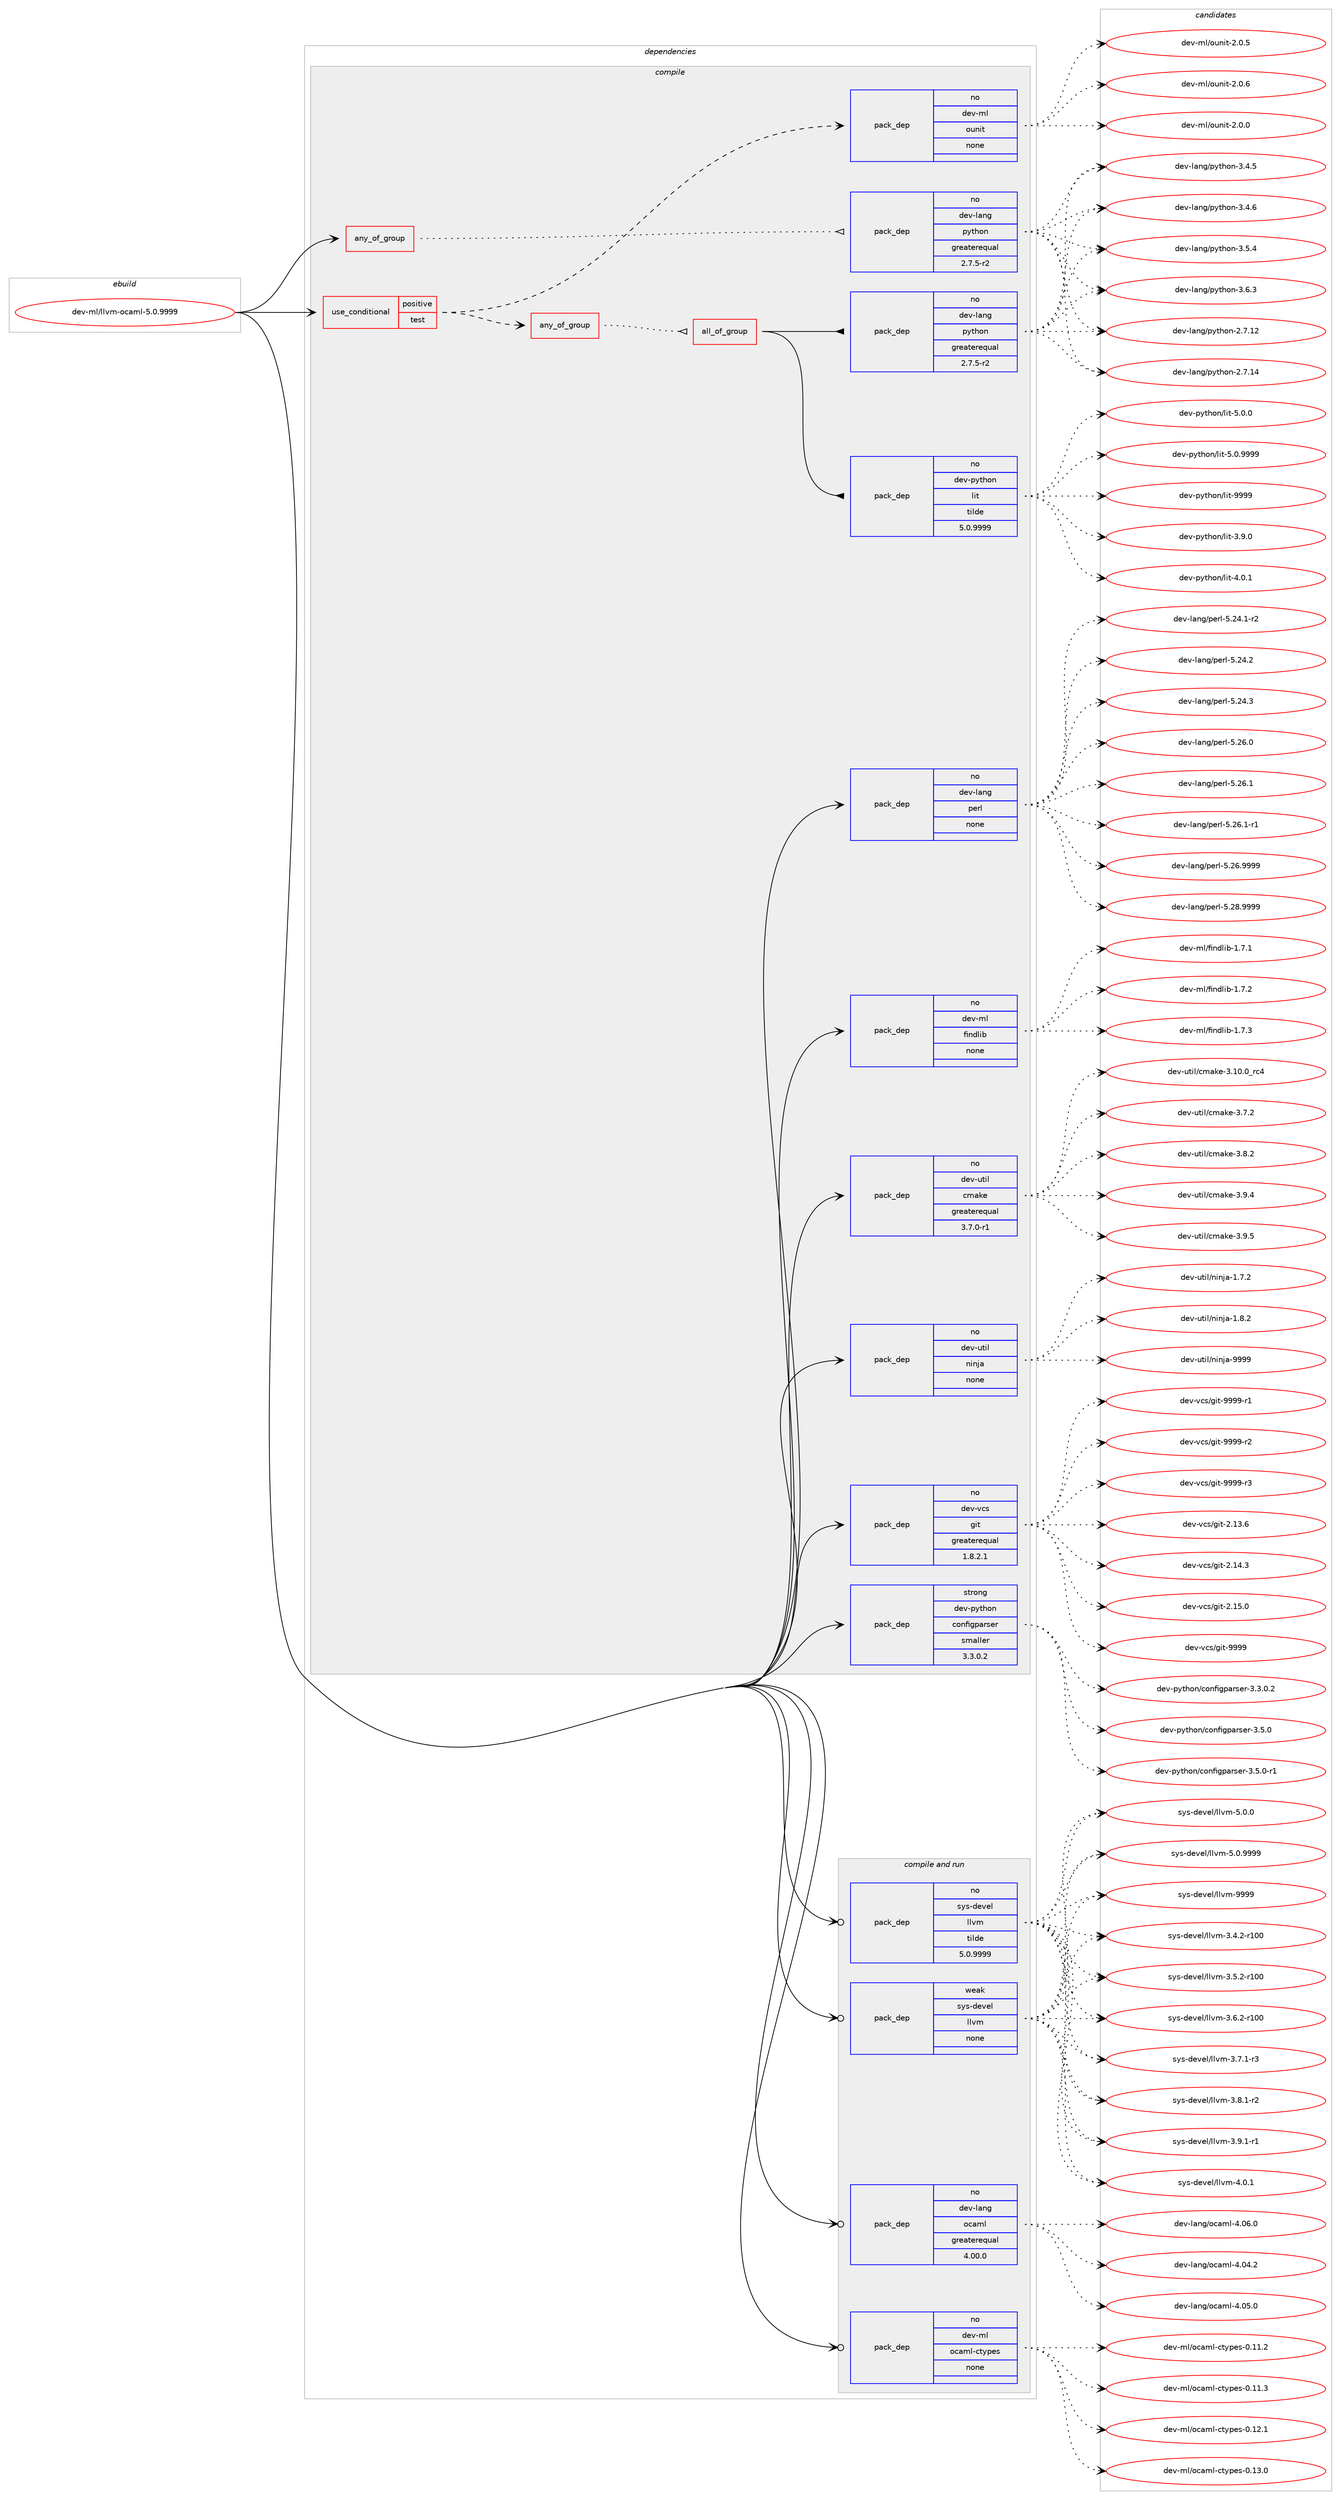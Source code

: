 digraph prolog {

# *************
# Graph options
# *************

newrank=true;
concentrate=true;
compound=true;
graph [rankdir=LR,fontname=Helvetica,fontsize=10,ranksep=1.5];#, ranksep=2.5, nodesep=0.2];
edge  [arrowhead=vee];
node  [fontname=Helvetica,fontsize=10];

# **********
# The ebuild
# **********

subgraph cluster_leftcol {
color=gray;
rank=same;
label=<<i>ebuild</i>>;
id [label="dev-ml/llvm-ocaml-5.0.9999", color=red, width=4, href="../dev-ml/llvm-ocaml-5.0.9999.svg"];
}

# ****************
# The dependencies
# ****************

subgraph cluster_midcol {
color=gray;
label=<<i>dependencies</i>>;
subgraph cluster_compile {
fillcolor="#eeeeee";
style=filled;
label=<<i>compile</i>>;
subgraph any3600 {
dependency122711 [label=<<TABLE BORDER="0" CELLBORDER="1" CELLSPACING="0" CELLPADDING="4"><TR><TD CELLPADDING="10">any_of_group</TD></TR></TABLE>>, shape=none, color=red];subgraph pack92567 {
dependency122712 [label=<<TABLE BORDER="0" CELLBORDER="1" CELLSPACING="0" CELLPADDING="4" WIDTH="220"><TR><TD ROWSPAN="6" CELLPADDING="30">pack_dep</TD></TR><TR><TD WIDTH="110">no</TD></TR><TR><TD>dev-lang</TD></TR><TR><TD>python</TD></TR><TR><TD>greaterequal</TD></TR><TR><TD>2.7.5-r2</TD></TR></TABLE>>, shape=none, color=blue];
}
dependency122711:e -> dependency122712:w [weight=20,style="dotted",arrowhead="oinv"];
}
id:e -> dependency122711:w [weight=20,style="solid",arrowhead="vee"];
subgraph cond26510 {
dependency122713 [label=<<TABLE BORDER="0" CELLBORDER="1" CELLSPACING="0" CELLPADDING="4"><TR><TD ROWSPAN="3" CELLPADDING="10">use_conditional</TD></TR><TR><TD>positive</TD></TR><TR><TD>test</TD></TR></TABLE>>, shape=none, color=red];
subgraph pack92568 {
dependency122714 [label=<<TABLE BORDER="0" CELLBORDER="1" CELLSPACING="0" CELLPADDING="4" WIDTH="220"><TR><TD ROWSPAN="6" CELLPADDING="30">pack_dep</TD></TR><TR><TD WIDTH="110">no</TD></TR><TR><TD>dev-ml</TD></TR><TR><TD>ounit</TD></TR><TR><TD>none</TD></TR><TR><TD></TD></TR></TABLE>>, shape=none, color=blue];
}
dependency122713:e -> dependency122714:w [weight=20,style="dashed",arrowhead="vee"];
subgraph any3601 {
dependency122715 [label=<<TABLE BORDER="0" CELLBORDER="1" CELLSPACING="0" CELLPADDING="4"><TR><TD CELLPADDING="10">any_of_group</TD></TR></TABLE>>, shape=none, color=red];subgraph all37 {
dependency122716 [label=<<TABLE BORDER="0" CELLBORDER="1" CELLSPACING="0" CELLPADDING="4"><TR><TD CELLPADDING="10">all_of_group</TD></TR></TABLE>>, shape=none, color=red];subgraph pack92569 {
dependency122717 [label=<<TABLE BORDER="0" CELLBORDER="1" CELLSPACING="0" CELLPADDING="4" WIDTH="220"><TR><TD ROWSPAN="6" CELLPADDING="30">pack_dep</TD></TR><TR><TD WIDTH="110">no</TD></TR><TR><TD>dev-lang</TD></TR><TR><TD>python</TD></TR><TR><TD>greaterequal</TD></TR><TR><TD>2.7.5-r2</TD></TR></TABLE>>, shape=none, color=blue];
}
dependency122716:e -> dependency122717:w [weight=20,style="solid",arrowhead="inv"];
subgraph pack92570 {
dependency122718 [label=<<TABLE BORDER="0" CELLBORDER="1" CELLSPACING="0" CELLPADDING="4" WIDTH="220"><TR><TD ROWSPAN="6" CELLPADDING="30">pack_dep</TD></TR><TR><TD WIDTH="110">no</TD></TR><TR><TD>dev-python</TD></TR><TR><TD>lit</TD></TR><TR><TD>tilde</TD></TR><TR><TD>5.0.9999</TD></TR></TABLE>>, shape=none, color=blue];
}
dependency122716:e -> dependency122718:w [weight=20,style="solid",arrowhead="inv"];
}
dependency122715:e -> dependency122716:w [weight=20,style="dotted",arrowhead="oinv"];
}
dependency122713:e -> dependency122715:w [weight=20,style="dashed",arrowhead="vee"];
}
id:e -> dependency122713:w [weight=20,style="solid",arrowhead="vee"];
subgraph pack92571 {
dependency122719 [label=<<TABLE BORDER="0" CELLBORDER="1" CELLSPACING="0" CELLPADDING="4" WIDTH="220"><TR><TD ROWSPAN="6" CELLPADDING="30">pack_dep</TD></TR><TR><TD WIDTH="110">no</TD></TR><TR><TD>dev-lang</TD></TR><TR><TD>perl</TD></TR><TR><TD>none</TD></TR><TR><TD></TD></TR></TABLE>>, shape=none, color=blue];
}
id:e -> dependency122719:w [weight=20,style="solid",arrowhead="vee"];
subgraph pack92572 {
dependency122720 [label=<<TABLE BORDER="0" CELLBORDER="1" CELLSPACING="0" CELLPADDING="4" WIDTH="220"><TR><TD ROWSPAN="6" CELLPADDING="30">pack_dep</TD></TR><TR><TD WIDTH="110">no</TD></TR><TR><TD>dev-ml</TD></TR><TR><TD>findlib</TD></TR><TR><TD>none</TD></TR><TR><TD></TD></TR></TABLE>>, shape=none, color=blue];
}
id:e -> dependency122720:w [weight=20,style="solid",arrowhead="vee"];
subgraph pack92573 {
dependency122721 [label=<<TABLE BORDER="0" CELLBORDER="1" CELLSPACING="0" CELLPADDING="4" WIDTH="220"><TR><TD ROWSPAN="6" CELLPADDING="30">pack_dep</TD></TR><TR><TD WIDTH="110">no</TD></TR><TR><TD>dev-util</TD></TR><TR><TD>cmake</TD></TR><TR><TD>greaterequal</TD></TR><TR><TD>3.7.0-r1</TD></TR></TABLE>>, shape=none, color=blue];
}
id:e -> dependency122721:w [weight=20,style="solid",arrowhead="vee"];
subgraph pack92574 {
dependency122722 [label=<<TABLE BORDER="0" CELLBORDER="1" CELLSPACING="0" CELLPADDING="4" WIDTH="220"><TR><TD ROWSPAN="6" CELLPADDING="30">pack_dep</TD></TR><TR><TD WIDTH="110">no</TD></TR><TR><TD>dev-util</TD></TR><TR><TD>ninja</TD></TR><TR><TD>none</TD></TR><TR><TD></TD></TR></TABLE>>, shape=none, color=blue];
}
id:e -> dependency122722:w [weight=20,style="solid",arrowhead="vee"];
subgraph pack92575 {
dependency122723 [label=<<TABLE BORDER="0" CELLBORDER="1" CELLSPACING="0" CELLPADDING="4" WIDTH="220"><TR><TD ROWSPAN="6" CELLPADDING="30">pack_dep</TD></TR><TR><TD WIDTH="110">no</TD></TR><TR><TD>dev-vcs</TD></TR><TR><TD>git</TD></TR><TR><TD>greaterequal</TD></TR><TR><TD>1.8.2.1</TD></TR></TABLE>>, shape=none, color=blue];
}
id:e -> dependency122723:w [weight=20,style="solid",arrowhead="vee"];
subgraph pack92576 {
dependency122724 [label=<<TABLE BORDER="0" CELLBORDER="1" CELLSPACING="0" CELLPADDING="4" WIDTH="220"><TR><TD ROWSPAN="6" CELLPADDING="30">pack_dep</TD></TR><TR><TD WIDTH="110">strong</TD></TR><TR><TD>dev-python</TD></TR><TR><TD>configparser</TD></TR><TR><TD>smaller</TD></TR><TR><TD>3.3.0.2</TD></TR></TABLE>>, shape=none, color=blue];
}
id:e -> dependency122724:w [weight=20,style="solid",arrowhead="vee"];
}
subgraph cluster_compileandrun {
fillcolor="#eeeeee";
style=filled;
label=<<i>compile and run</i>>;
subgraph pack92577 {
dependency122725 [label=<<TABLE BORDER="0" CELLBORDER="1" CELLSPACING="0" CELLPADDING="4" WIDTH="220"><TR><TD ROWSPAN="6" CELLPADDING="30">pack_dep</TD></TR><TR><TD WIDTH="110">no</TD></TR><TR><TD>dev-lang</TD></TR><TR><TD>ocaml</TD></TR><TR><TD>greaterequal</TD></TR><TR><TD>4.00.0</TD></TR></TABLE>>, shape=none, color=blue];
}
id:e -> dependency122725:w [weight=20,style="solid",arrowhead="odotvee"];
subgraph pack92578 {
dependency122726 [label=<<TABLE BORDER="0" CELLBORDER="1" CELLSPACING="0" CELLPADDING="4" WIDTH="220"><TR><TD ROWSPAN="6" CELLPADDING="30">pack_dep</TD></TR><TR><TD WIDTH="110">no</TD></TR><TR><TD>dev-ml</TD></TR><TR><TD>ocaml-ctypes</TD></TR><TR><TD>none</TD></TR><TR><TD></TD></TR></TABLE>>, shape=none, color=blue];
}
id:e -> dependency122726:w [weight=20,style="solid",arrowhead="odotvee"];
subgraph pack92579 {
dependency122727 [label=<<TABLE BORDER="0" CELLBORDER="1" CELLSPACING="0" CELLPADDING="4" WIDTH="220"><TR><TD ROWSPAN="6" CELLPADDING="30">pack_dep</TD></TR><TR><TD WIDTH="110">no</TD></TR><TR><TD>sys-devel</TD></TR><TR><TD>llvm</TD></TR><TR><TD>tilde</TD></TR><TR><TD>5.0.9999</TD></TR></TABLE>>, shape=none, color=blue];
}
id:e -> dependency122727:w [weight=20,style="solid",arrowhead="odotvee"];
subgraph pack92580 {
dependency122728 [label=<<TABLE BORDER="0" CELLBORDER="1" CELLSPACING="0" CELLPADDING="4" WIDTH="220"><TR><TD ROWSPAN="6" CELLPADDING="30">pack_dep</TD></TR><TR><TD WIDTH="110">weak</TD></TR><TR><TD>sys-devel</TD></TR><TR><TD>llvm</TD></TR><TR><TD>none</TD></TR><TR><TD></TD></TR></TABLE>>, shape=none, color=blue];
}
id:e -> dependency122728:w [weight=20,style="solid",arrowhead="odotvee"];
}
subgraph cluster_run {
fillcolor="#eeeeee";
style=filled;
label=<<i>run</i>>;
}
}

# **************
# The candidates
# **************

subgraph cluster_choices {
rank=same;
color=gray;
label=<<i>candidates</i>>;

subgraph choice92567 {
color=black;
nodesep=1;
choice10010111845108971101034711212111610411111045504655464950 [label="dev-lang/python-2.7.12", color=red, width=4,href="../dev-lang/python-2.7.12.svg"];
choice10010111845108971101034711212111610411111045504655464952 [label="dev-lang/python-2.7.14", color=red, width=4,href="../dev-lang/python-2.7.14.svg"];
choice100101118451089711010347112121116104111110455146524653 [label="dev-lang/python-3.4.5", color=red, width=4,href="../dev-lang/python-3.4.5.svg"];
choice100101118451089711010347112121116104111110455146524654 [label="dev-lang/python-3.4.6", color=red, width=4,href="../dev-lang/python-3.4.6.svg"];
choice100101118451089711010347112121116104111110455146534652 [label="dev-lang/python-3.5.4", color=red, width=4,href="../dev-lang/python-3.5.4.svg"];
choice100101118451089711010347112121116104111110455146544651 [label="dev-lang/python-3.6.3", color=red, width=4,href="../dev-lang/python-3.6.3.svg"];
dependency122712:e -> choice10010111845108971101034711212111610411111045504655464950:w [style=dotted,weight="100"];
dependency122712:e -> choice10010111845108971101034711212111610411111045504655464952:w [style=dotted,weight="100"];
dependency122712:e -> choice100101118451089711010347112121116104111110455146524653:w [style=dotted,weight="100"];
dependency122712:e -> choice100101118451089711010347112121116104111110455146524654:w [style=dotted,weight="100"];
dependency122712:e -> choice100101118451089711010347112121116104111110455146534652:w [style=dotted,weight="100"];
dependency122712:e -> choice100101118451089711010347112121116104111110455146544651:w [style=dotted,weight="100"];
}
subgraph choice92568 {
color=black;
nodesep=1;
choice1001011184510910847111117110105116455046484648 [label="dev-ml/ounit-2.0.0", color=red, width=4,href="../dev-ml/ounit-2.0.0.svg"];
choice1001011184510910847111117110105116455046484653 [label="dev-ml/ounit-2.0.5", color=red, width=4,href="../dev-ml/ounit-2.0.5.svg"];
choice1001011184510910847111117110105116455046484654 [label="dev-ml/ounit-2.0.6", color=red, width=4,href="../dev-ml/ounit-2.0.6.svg"];
dependency122714:e -> choice1001011184510910847111117110105116455046484648:w [style=dotted,weight="100"];
dependency122714:e -> choice1001011184510910847111117110105116455046484653:w [style=dotted,weight="100"];
dependency122714:e -> choice1001011184510910847111117110105116455046484654:w [style=dotted,weight="100"];
}
subgraph choice92569 {
color=black;
nodesep=1;
choice10010111845108971101034711212111610411111045504655464950 [label="dev-lang/python-2.7.12", color=red, width=4,href="../dev-lang/python-2.7.12.svg"];
choice10010111845108971101034711212111610411111045504655464952 [label="dev-lang/python-2.7.14", color=red, width=4,href="../dev-lang/python-2.7.14.svg"];
choice100101118451089711010347112121116104111110455146524653 [label="dev-lang/python-3.4.5", color=red, width=4,href="../dev-lang/python-3.4.5.svg"];
choice100101118451089711010347112121116104111110455146524654 [label="dev-lang/python-3.4.6", color=red, width=4,href="../dev-lang/python-3.4.6.svg"];
choice100101118451089711010347112121116104111110455146534652 [label="dev-lang/python-3.5.4", color=red, width=4,href="../dev-lang/python-3.5.4.svg"];
choice100101118451089711010347112121116104111110455146544651 [label="dev-lang/python-3.6.3", color=red, width=4,href="../dev-lang/python-3.6.3.svg"];
dependency122717:e -> choice10010111845108971101034711212111610411111045504655464950:w [style=dotted,weight="100"];
dependency122717:e -> choice10010111845108971101034711212111610411111045504655464952:w [style=dotted,weight="100"];
dependency122717:e -> choice100101118451089711010347112121116104111110455146524653:w [style=dotted,weight="100"];
dependency122717:e -> choice100101118451089711010347112121116104111110455146524654:w [style=dotted,weight="100"];
dependency122717:e -> choice100101118451089711010347112121116104111110455146534652:w [style=dotted,weight="100"];
dependency122717:e -> choice100101118451089711010347112121116104111110455146544651:w [style=dotted,weight="100"];
}
subgraph choice92570 {
color=black;
nodesep=1;
choice1001011184511212111610411111047108105116455146574648 [label="dev-python/lit-3.9.0", color=red, width=4,href="../dev-python/lit-3.9.0.svg"];
choice1001011184511212111610411111047108105116455246484649 [label="dev-python/lit-4.0.1", color=red, width=4,href="../dev-python/lit-4.0.1.svg"];
choice1001011184511212111610411111047108105116455346484648 [label="dev-python/lit-5.0.0", color=red, width=4,href="../dev-python/lit-5.0.0.svg"];
choice1001011184511212111610411111047108105116455346484657575757 [label="dev-python/lit-5.0.9999", color=red, width=4,href="../dev-python/lit-5.0.9999.svg"];
choice10010111845112121116104111110471081051164557575757 [label="dev-python/lit-9999", color=red, width=4,href="../dev-python/lit-9999.svg"];
dependency122718:e -> choice1001011184511212111610411111047108105116455146574648:w [style=dotted,weight="100"];
dependency122718:e -> choice1001011184511212111610411111047108105116455246484649:w [style=dotted,weight="100"];
dependency122718:e -> choice1001011184511212111610411111047108105116455346484648:w [style=dotted,weight="100"];
dependency122718:e -> choice1001011184511212111610411111047108105116455346484657575757:w [style=dotted,weight="100"];
dependency122718:e -> choice10010111845112121116104111110471081051164557575757:w [style=dotted,weight="100"];
}
subgraph choice92571 {
color=black;
nodesep=1;
choice100101118451089711010347112101114108455346505246494511450 [label="dev-lang/perl-5.24.1-r2", color=red, width=4,href="../dev-lang/perl-5.24.1-r2.svg"];
choice10010111845108971101034711210111410845534650524650 [label="dev-lang/perl-5.24.2", color=red, width=4,href="../dev-lang/perl-5.24.2.svg"];
choice10010111845108971101034711210111410845534650524651 [label="dev-lang/perl-5.24.3", color=red, width=4,href="../dev-lang/perl-5.24.3.svg"];
choice10010111845108971101034711210111410845534650544648 [label="dev-lang/perl-5.26.0", color=red, width=4,href="../dev-lang/perl-5.26.0.svg"];
choice10010111845108971101034711210111410845534650544649 [label="dev-lang/perl-5.26.1", color=red, width=4,href="../dev-lang/perl-5.26.1.svg"];
choice100101118451089711010347112101114108455346505446494511449 [label="dev-lang/perl-5.26.1-r1", color=red, width=4,href="../dev-lang/perl-5.26.1-r1.svg"];
choice10010111845108971101034711210111410845534650544657575757 [label="dev-lang/perl-5.26.9999", color=red, width=4,href="../dev-lang/perl-5.26.9999.svg"];
choice10010111845108971101034711210111410845534650564657575757 [label="dev-lang/perl-5.28.9999", color=red, width=4,href="../dev-lang/perl-5.28.9999.svg"];
dependency122719:e -> choice100101118451089711010347112101114108455346505246494511450:w [style=dotted,weight="100"];
dependency122719:e -> choice10010111845108971101034711210111410845534650524650:w [style=dotted,weight="100"];
dependency122719:e -> choice10010111845108971101034711210111410845534650524651:w [style=dotted,weight="100"];
dependency122719:e -> choice10010111845108971101034711210111410845534650544648:w [style=dotted,weight="100"];
dependency122719:e -> choice10010111845108971101034711210111410845534650544649:w [style=dotted,weight="100"];
dependency122719:e -> choice100101118451089711010347112101114108455346505446494511449:w [style=dotted,weight="100"];
dependency122719:e -> choice10010111845108971101034711210111410845534650544657575757:w [style=dotted,weight="100"];
dependency122719:e -> choice10010111845108971101034711210111410845534650564657575757:w [style=dotted,weight="100"];
}
subgraph choice92572 {
color=black;
nodesep=1;
choice100101118451091084710210511010010810598454946554649 [label="dev-ml/findlib-1.7.1", color=red, width=4,href="../dev-ml/findlib-1.7.1.svg"];
choice100101118451091084710210511010010810598454946554650 [label="dev-ml/findlib-1.7.2", color=red, width=4,href="../dev-ml/findlib-1.7.2.svg"];
choice100101118451091084710210511010010810598454946554651 [label="dev-ml/findlib-1.7.3", color=red, width=4,href="../dev-ml/findlib-1.7.3.svg"];
dependency122720:e -> choice100101118451091084710210511010010810598454946554649:w [style=dotted,weight="100"];
dependency122720:e -> choice100101118451091084710210511010010810598454946554650:w [style=dotted,weight="100"];
dependency122720:e -> choice100101118451091084710210511010010810598454946554651:w [style=dotted,weight="100"];
}
subgraph choice92573 {
color=black;
nodesep=1;
choice1001011184511711610510847991099710710145514649484648951149952 [label="dev-util/cmake-3.10.0_rc4", color=red, width=4,href="../dev-util/cmake-3.10.0_rc4.svg"];
choice10010111845117116105108479910997107101455146554650 [label="dev-util/cmake-3.7.2", color=red, width=4,href="../dev-util/cmake-3.7.2.svg"];
choice10010111845117116105108479910997107101455146564650 [label="dev-util/cmake-3.8.2", color=red, width=4,href="../dev-util/cmake-3.8.2.svg"];
choice10010111845117116105108479910997107101455146574652 [label="dev-util/cmake-3.9.4", color=red, width=4,href="../dev-util/cmake-3.9.4.svg"];
choice10010111845117116105108479910997107101455146574653 [label="dev-util/cmake-3.9.5", color=red, width=4,href="../dev-util/cmake-3.9.5.svg"];
dependency122721:e -> choice1001011184511711610510847991099710710145514649484648951149952:w [style=dotted,weight="100"];
dependency122721:e -> choice10010111845117116105108479910997107101455146554650:w [style=dotted,weight="100"];
dependency122721:e -> choice10010111845117116105108479910997107101455146564650:w [style=dotted,weight="100"];
dependency122721:e -> choice10010111845117116105108479910997107101455146574652:w [style=dotted,weight="100"];
dependency122721:e -> choice10010111845117116105108479910997107101455146574653:w [style=dotted,weight="100"];
}
subgraph choice92574 {
color=black;
nodesep=1;
choice100101118451171161051084711010511010697454946554650 [label="dev-util/ninja-1.7.2", color=red, width=4,href="../dev-util/ninja-1.7.2.svg"];
choice100101118451171161051084711010511010697454946564650 [label="dev-util/ninja-1.8.2", color=red, width=4,href="../dev-util/ninja-1.8.2.svg"];
choice1001011184511711610510847110105110106974557575757 [label="dev-util/ninja-9999", color=red, width=4,href="../dev-util/ninja-9999.svg"];
dependency122722:e -> choice100101118451171161051084711010511010697454946554650:w [style=dotted,weight="100"];
dependency122722:e -> choice100101118451171161051084711010511010697454946564650:w [style=dotted,weight="100"];
dependency122722:e -> choice1001011184511711610510847110105110106974557575757:w [style=dotted,weight="100"];
}
subgraph choice92575 {
color=black;
nodesep=1;
choice10010111845118991154710310511645504649514654 [label="dev-vcs/git-2.13.6", color=red, width=4,href="../dev-vcs/git-2.13.6.svg"];
choice10010111845118991154710310511645504649524651 [label="dev-vcs/git-2.14.3", color=red, width=4,href="../dev-vcs/git-2.14.3.svg"];
choice10010111845118991154710310511645504649534648 [label="dev-vcs/git-2.15.0", color=red, width=4,href="../dev-vcs/git-2.15.0.svg"];
choice1001011184511899115471031051164557575757 [label="dev-vcs/git-9999", color=red, width=4,href="../dev-vcs/git-9999.svg"];
choice10010111845118991154710310511645575757574511449 [label="dev-vcs/git-9999-r1", color=red, width=4,href="../dev-vcs/git-9999-r1.svg"];
choice10010111845118991154710310511645575757574511450 [label="dev-vcs/git-9999-r2", color=red, width=4,href="../dev-vcs/git-9999-r2.svg"];
choice10010111845118991154710310511645575757574511451 [label="dev-vcs/git-9999-r3", color=red, width=4,href="../dev-vcs/git-9999-r3.svg"];
dependency122723:e -> choice10010111845118991154710310511645504649514654:w [style=dotted,weight="100"];
dependency122723:e -> choice10010111845118991154710310511645504649524651:w [style=dotted,weight="100"];
dependency122723:e -> choice10010111845118991154710310511645504649534648:w [style=dotted,weight="100"];
dependency122723:e -> choice1001011184511899115471031051164557575757:w [style=dotted,weight="100"];
dependency122723:e -> choice10010111845118991154710310511645575757574511449:w [style=dotted,weight="100"];
dependency122723:e -> choice10010111845118991154710310511645575757574511450:w [style=dotted,weight="100"];
dependency122723:e -> choice10010111845118991154710310511645575757574511451:w [style=dotted,weight="100"];
}
subgraph choice92576 {
color=black;
nodesep=1;
choice100101118451121211161041111104799111110102105103112971141151011144551465146484650 [label="dev-python/configparser-3.3.0.2", color=red, width=4,href="../dev-python/configparser-3.3.0.2.svg"];
choice10010111845112121116104111110479911111010210510311297114115101114455146534648 [label="dev-python/configparser-3.5.0", color=red, width=4,href="../dev-python/configparser-3.5.0.svg"];
choice100101118451121211161041111104799111110102105103112971141151011144551465346484511449 [label="dev-python/configparser-3.5.0-r1", color=red, width=4,href="../dev-python/configparser-3.5.0-r1.svg"];
dependency122724:e -> choice100101118451121211161041111104799111110102105103112971141151011144551465146484650:w [style=dotted,weight="100"];
dependency122724:e -> choice10010111845112121116104111110479911111010210510311297114115101114455146534648:w [style=dotted,weight="100"];
dependency122724:e -> choice100101118451121211161041111104799111110102105103112971141151011144551465346484511449:w [style=dotted,weight="100"];
}
subgraph choice92577 {
color=black;
nodesep=1;
choice100101118451089711010347111999710910845524648524650 [label="dev-lang/ocaml-4.04.2", color=red, width=4,href="../dev-lang/ocaml-4.04.2.svg"];
choice100101118451089711010347111999710910845524648534648 [label="dev-lang/ocaml-4.05.0", color=red, width=4,href="../dev-lang/ocaml-4.05.0.svg"];
choice100101118451089711010347111999710910845524648544648 [label="dev-lang/ocaml-4.06.0", color=red, width=4,href="../dev-lang/ocaml-4.06.0.svg"];
dependency122725:e -> choice100101118451089711010347111999710910845524648524650:w [style=dotted,weight="100"];
dependency122725:e -> choice100101118451089711010347111999710910845524648534648:w [style=dotted,weight="100"];
dependency122725:e -> choice100101118451089711010347111999710910845524648544648:w [style=dotted,weight="100"];
}
subgraph choice92578 {
color=black;
nodesep=1;
choice10010111845109108471119997109108459911612111210111545484649494650 [label="dev-ml/ocaml-ctypes-0.11.2", color=red, width=4,href="../dev-ml/ocaml-ctypes-0.11.2.svg"];
choice10010111845109108471119997109108459911612111210111545484649494651 [label="dev-ml/ocaml-ctypes-0.11.3", color=red, width=4,href="../dev-ml/ocaml-ctypes-0.11.3.svg"];
choice10010111845109108471119997109108459911612111210111545484649504649 [label="dev-ml/ocaml-ctypes-0.12.1", color=red, width=4,href="../dev-ml/ocaml-ctypes-0.12.1.svg"];
choice10010111845109108471119997109108459911612111210111545484649514648 [label="dev-ml/ocaml-ctypes-0.13.0", color=red, width=4,href="../dev-ml/ocaml-ctypes-0.13.0.svg"];
dependency122726:e -> choice10010111845109108471119997109108459911612111210111545484649494650:w [style=dotted,weight="100"];
dependency122726:e -> choice10010111845109108471119997109108459911612111210111545484649494651:w [style=dotted,weight="100"];
dependency122726:e -> choice10010111845109108471119997109108459911612111210111545484649504649:w [style=dotted,weight="100"];
dependency122726:e -> choice10010111845109108471119997109108459911612111210111545484649514648:w [style=dotted,weight="100"];
}
subgraph choice92579 {
color=black;
nodesep=1;
choice115121115451001011181011084710810811810945514652465045114494848 [label="sys-devel/llvm-3.4.2-r100", color=red, width=4,href="../sys-devel/llvm-3.4.2-r100.svg"];
choice115121115451001011181011084710810811810945514653465045114494848 [label="sys-devel/llvm-3.5.2-r100", color=red, width=4,href="../sys-devel/llvm-3.5.2-r100.svg"];
choice115121115451001011181011084710810811810945514654465045114494848 [label="sys-devel/llvm-3.6.2-r100", color=red, width=4,href="../sys-devel/llvm-3.6.2-r100.svg"];
choice11512111545100101118101108471081081181094551465546494511451 [label="sys-devel/llvm-3.7.1-r3", color=red, width=4,href="../sys-devel/llvm-3.7.1-r3.svg"];
choice11512111545100101118101108471081081181094551465646494511450 [label="sys-devel/llvm-3.8.1-r2", color=red, width=4,href="../sys-devel/llvm-3.8.1-r2.svg"];
choice11512111545100101118101108471081081181094551465746494511449 [label="sys-devel/llvm-3.9.1-r1", color=red, width=4,href="../sys-devel/llvm-3.9.1-r1.svg"];
choice1151211154510010111810110847108108118109455246484649 [label="sys-devel/llvm-4.0.1", color=red, width=4,href="../sys-devel/llvm-4.0.1.svg"];
choice1151211154510010111810110847108108118109455346484648 [label="sys-devel/llvm-5.0.0", color=red, width=4,href="../sys-devel/llvm-5.0.0.svg"];
choice1151211154510010111810110847108108118109455346484657575757 [label="sys-devel/llvm-5.0.9999", color=red, width=4,href="../sys-devel/llvm-5.0.9999.svg"];
choice11512111545100101118101108471081081181094557575757 [label="sys-devel/llvm-9999", color=red, width=4,href="../sys-devel/llvm-9999.svg"];
dependency122727:e -> choice115121115451001011181011084710810811810945514652465045114494848:w [style=dotted,weight="100"];
dependency122727:e -> choice115121115451001011181011084710810811810945514653465045114494848:w [style=dotted,weight="100"];
dependency122727:e -> choice115121115451001011181011084710810811810945514654465045114494848:w [style=dotted,weight="100"];
dependency122727:e -> choice11512111545100101118101108471081081181094551465546494511451:w [style=dotted,weight="100"];
dependency122727:e -> choice11512111545100101118101108471081081181094551465646494511450:w [style=dotted,weight="100"];
dependency122727:e -> choice11512111545100101118101108471081081181094551465746494511449:w [style=dotted,weight="100"];
dependency122727:e -> choice1151211154510010111810110847108108118109455246484649:w [style=dotted,weight="100"];
dependency122727:e -> choice1151211154510010111810110847108108118109455346484648:w [style=dotted,weight="100"];
dependency122727:e -> choice1151211154510010111810110847108108118109455346484657575757:w [style=dotted,weight="100"];
dependency122727:e -> choice11512111545100101118101108471081081181094557575757:w [style=dotted,weight="100"];
}
subgraph choice92580 {
color=black;
nodesep=1;
choice115121115451001011181011084710810811810945514652465045114494848 [label="sys-devel/llvm-3.4.2-r100", color=red, width=4,href="../sys-devel/llvm-3.4.2-r100.svg"];
choice115121115451001011181011084710810811810945514653465045114494848 [label="sys-devel/llvm-3.5.2-r100", color=red, width=4,href="../sys-devel/llvm-3.5.2-r100.svg"];
choice115121115451001011181011084710810811810945514654465045114494848 [label="sys-devel/llvm-3.6.2-r100", color=red, width=4,href="../sys-devel/llvm-3.6.2-r100.svg"];
choice11512111545100101118101108471081081181094551465546494511451 [label="sys-devel/llvm-3.7.1-r3", color=red, width=4,href="../sys-devel/llvm-3.7.1-r3.svg"];
choice11512111545100101118101108471081081181094551465646494511450 [label="sys-devel/llvm-3.8.1-r2", color=red, width=4,href="../sys-devel/llvm-3.8.1-r2.svg"];
choice11512111545100101118101108471081081181094551465746494511449 [label="sys-devel/llvm-3.9.1-r1", color=red, width=4,href="../sys-devel/llvm-3.9.1-r1.svg"];
choice1151211154510010111810110847108108118109455246484649 [label="sys-devel/llvm-4.0.1", color=red, width=4,href="../sys-devel/llvm-4.0.1.svg"];
choice1151211154510010111810110847108108118109455346484648 [label="sys-devel/llvm-5.0.0", color=red, width=4,href="../sys-devel/llvm-5.0.0.svg"];
choice1151211154510010111810110847108108118109455346484657575757 [label="sys-devel/llvm-5.0.9999", color=red, width=4,href="../sys-devel/llvm-5.0.9999.svg"];
choice11512111545100101118101108471081081181094557575757 [label="sys-devel/llvm-9999", color=red, width=4,href="../sys-devel/llvm-9999.svg"];
dependency122728:e -> choice115121115451001011181011084710810811810945514652465045114494848:w [style=dotted,weight="100"];
dependency122728:e -> choice115121115451001011181011084710810811810945514653465045114494848:w [style=dotted,weight="100"];
dependency122728:e -> choice115121115451001011181011084710810811810945514654465045114494848:w [style=dotted,weight="100"];
dependency122728:e -> choice11512111545100101118101108471081081181094551465546494511451:w [style=dotted,weight="100"];
dependency122728:e -> choice11512111545100101118101108471081081181094551465646494511450:w [style=dotted,weight="100"];
dependency122728:e -> choice11512111545100101118101108471081081181094551465746494511449:w [style=dotted,weight="100"];
dependency122728:e -> choice1151211154510010111810110847108108118109455246484649:w [style=dotted,weight="100"];
dependency122728:e -> choice1151211154510010111810110847108108118109455346484648:w [style=dotted,weight="100"];
dependency122728:e -> choice1151211154510010111810110847108108118109455346484657575757:w [style=dotted,weight="100"];
dependency122728:e -> choice11512111545100101118101108471081081181094557575757:w [style=dotted,weight="100"];
}
}

}

